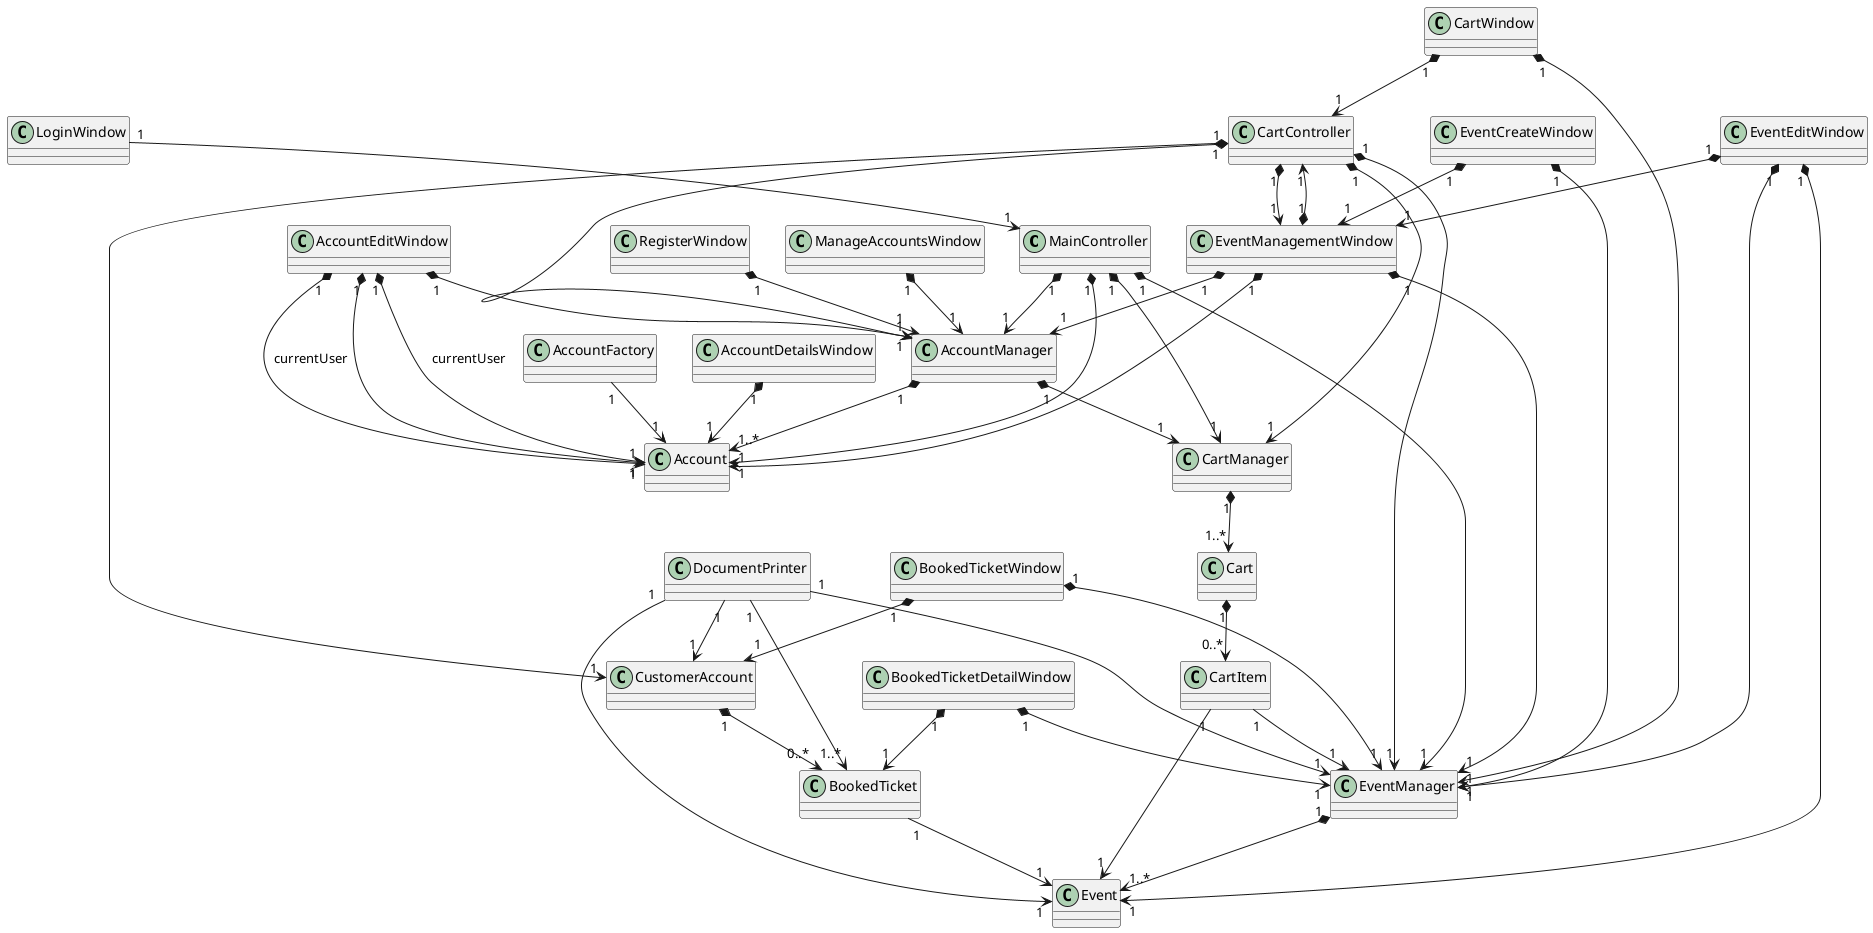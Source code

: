 @startuml
package controller {
    class CartController {
        - EventManager eventManager
        - EventManagementWindow eventManagementWindow
        - CustomerAccount currentUser
        - CartManager cartManager
        - AccountManager accountManager
        + CartController(EventManager, EventManagementWindow, CustomerAccount, CartManager, AccountManager)
        + addToCart(Event, int)
        + getCart(): Cart
        + clearCart()
        + purchaseCart()
    }

    class MainController {
        - AccountManager accountManager
        - EventManager eventManager
        - CartManager cartManager
        - Account currentUser
        - static MainController mainController
        + MainController()
        + getMainController(): MainController
        + showLoginScreen()
        + showEventManagementWindow(Account)
        + getAccountManager(): AccountManager
        + getCurrentUser(): Account
        + main(String[])
    }
}

package dataManager {
    class AccountManager {
        - List<Account> accounts
        - static final String SAVE_DIR = "Saves"
        - static final String FILE_NAME = "Saves/accounts.ser"
        - CartManager cartManager
        + AccountManager(CartManager)
        + addAccount(Account)
        + removeAccount(Account, Account)
        + getAccount(String): Account
        + getAccounts(): List<Account>
        + saveAccounts()
        + loadAccounts()
    }

    class CartManager {
        - Map<String, Cart> carts
        - static final String SAVE_DIR = "Saves"
        - static final String FILE_NAME = "Saves/carts.ser"
        + CartManager()
        + addCart(Account, Cart)
        + removeCart(Account)
        + getCart(Account): Cart
    }

    class EventManager {
        - List<Event> events
        - static final String SAVE_DIR = "Saves"
        - static final String FILE_NAME = "Saves/events.ser"
        + EventManager()
        + addEvent(Event)
        + removeEvent(Event)
        + removeEventByName(String)
        + getEvents(): List<Event>
        + doEventExist(String): boolean
        + getEventByName(String): Event
        + getEventByUuid(UUID): Event
        + saveEvents()
        + loadEvents()
    }

    class DocumentPrinter {
        + static printTickets(Event, int, CustomerAccount)
        + static printReceipt(List<BookedTicket>, CustomerAccount, EventManager)
    }

    class AccountFactory {
        + static createAccount(String, String, String): Account
    }
}

package utils {
    class Cart {
        - List<CartItem> items
        + Cart()
        + addItem(UUID, int)
        + getItems(): List<CartItem>
        + clear()
        + purchase()
        + getTotalPrice(EventManager): double
    }

    class CartItem {
        - UUID eventUuid
        - int quantity
        + CartItem(UUID, int)
        + getEventUuid(): UUID
        + getQuantity(): int
        + setQuantity(int)
        + getTotalPrice(EventManager): double
    }

    class Event {
        - UUID uuid
        - String name
        - String location
        - String date
        - String startTime
        - String endTime
        - double price
        - int totalTickets
        - int soldTickets
        + Event(String, String, String, String, String, double, int)
        + getUuid(): UUID
        + getName(): String
        + getLocation(): String
        + getDate(): String
        + getStartTime(): String
        + getEndTime(): String
        + getPrice(): double
        + getTotalTickets(): int
        + getSoldTickets(): int
        + setSoldTickets(int)
        + setName(String)
        + setLocation(String)
        + setDate(String)
        + setStartTime(String)
        + setEndTime(String)
        + setPrice(double)
        + setTotalTickets(int)
    }

    class BookedTicket {
        - UUID eventUuid
        - int quantity
        - double pricePerTicket
        + BookedTicket(UUID, int, double)
        + getEventUuid(): UUID
        + getQuantity(): int
        + getPricePerTicket(): double
        + getTotalPrice(): double
    }
}

package utils.Konto {
    abstract class Account {
        - String benutzername
        - String passwort
        + Account(String, String)
        + getBenutzername(): String
        + getPasswort(): String
        + setBenutzername(String)
        + setPasswort(String)
    }

    class CustomerAccount extends Account {
        - List<BookedTicket> bookedTickets
        + CustomerAccount(String, String)
        + getBookedTickets(): List<BookedTicket>
        + addBookedTicket(BookedTicket)
    }

    class AdminAccount extends Account {
        + AdminAccount(String, String)
    }
}

package gui {
    abstract class Window {
        - JFrame frame
        + Window(String, int, int)
        + show()
    }

    class EventManagementWindow extends Window {
        - JTable table
        - DefaultTableModel tableModel
        - EventManager eventManager
        - AccountManager accountManager
        - CartController cartController
        - Account currentUser
        + EventManagementWindow(EventManager, Account, CartManager)
        + updateTable()
    }

    class CartWindow extends Window {
        - CartController cartController
        - EventManager eventManager
        - JTable table
        - DefaultTableModel tableModel
        - JLabel totalPriceLabel
        + CartWindow(CartController, EventManager)
        + updateTable()
    }

    class LoginWindow extends Window {
        - JTextField usernameField
        - JPasswordField passwordField
        + LoginWindow()
    }

    class EventCreateWindow extends Window {
        - EventManager eventManager
        - JTextField nameField
        - JTextField locationField
        - JTextField dateField
        - JTextField startTimeField
        - JTextField endTimeField
        - JTextField priceField
        - JTextField totalTicketsField
        + EventCreateWindow(EventManager, EventManagementWindow)
    }

    class EventEditWindow extends Window {
        - EventManager eventManager
        - Event event
        - JTextField nameField
        - JTextField locationField
        - JTextField dateField
        - JTextField startTimeField
        - JTextField endTimeField
        - JTextField priceField
        - JTextField totalTicketsField
        + EventEditWindow(Event, EventManager, EventManagementWindow)
    }

    class BookedTicketWindow extends Window {
        - CustomerAccount currentUser
        - EventManager eventManager
        - JTable table
        - DefaultTableModel tableModel
        + BookedTicketWindow(CustomerAccount, EventManager)
    }

    class BookedTicketDetailWindow extends Window {
        - BookedTicket ticket
        - EventManager eventManager
        + BookedTicketDetailWindow(BookedTicket, EventManager)
    }

    class AccountDetailsWindow extends Window {
        - Account account
        + AccountDetailsWindow(Account)
    }

    class AccountEditWindow extends Window {
        - JTextField usernameField
        - JPasswordField passwordField
        - JComboBox<String> accountTypeComboBox
        - AccountManager accountManager
        - Account account
        - Account currentUser
        + AccountEditWindow(AccountManager, Account, Account)
    }

    class RegisterWindow extends Window {
        - JTextField usernameField
        - JPasswordField passwordField
        - JPasswordField confirmPasswordField
        - JComboBox<String> accountTypeComboBox
        - AccountManager accountManager
        + RegisterWindow(AccountManager, boolean)
    }

    class ManageAccountsWindow extends Window {
        - JTable table
        - DefaultTableModel tableModel
        - AccountManager accountManager
        - Account currentUser
        + ManageAccountsWindow(AccountManager, Account)
        + updateTable()
    }
}

@startuml

' Relationen im Controller
MainController "1" *--> "1" AccountManager
MainController "1" *--> "1" EventManager
MainController "1" *--> "1" CartManager
MainController "1" *--> "1" Account

CartController "1" *--> "1" EventManager
CartController "1" *--> "1" EventManagementWindow
CartController "1" *--> "1" CustomerAccount
CartController "1" *--> "1" CartManager
CartController "1" *--> "1" AccountManager

' Relationen im Datenmanager
AccountManager "1" *--> "1..*" Account
AccountManager "1" *--> "1" CartManager

CartManager "1" *--> "1..*" Cart

EventManager "1" *--> "1..*" Event

DocumentPrinter "1" --> "1..*" BookedTicket
DocumentPrinter "1" --> "1" CustomerAccount
DocumentPrinter "1" --> "1" EventManager
DocumentPrinter "1" --> "1" Event

AccountFactory "1" --> "1" Account

' Relationen im Warenkorb
Cart "1" *--> "0..*" CartItem
CartItem "1" --> "1" EventManager
CartItem "1" --> "1" Event

' Relationen für Events und Buchungen
CustomerAccount "1" *--> "0..*" BookedTicket
BookedTicket "1" --> "1" Event

' Relationen für GUI-Klassen
EventManagementWindow "1" *--> "1" EventManager
EventManagementWindow "1" *--> "1" CartController
EventManagementWindow "1" *--> "1" AccountManager
EventManagementWindow "1" *--> "1" Account

CartWindow "1" *--> "1" CartController
CartWindow "1" *--> "1" EventManager

LoginWindow "1" --> "1" MainController

EventCreateWindow "1" *--> "1" EventManager
EventCreateWindow "1" *--> "1" EventManagementWindow

EventEditWindow "1" *--> "1" EventManager
EventEditWindow "1" *--> "1" Event
EventEditWindow "1" *--> "1" EventManagementWindow

BookedTicketWindow "1" *--> "1" CustomerAccount
BookedTicketWindow "1" *--> "1" EventManager

BookedTicketDetailWindow "1" *--> "1" BookedTicket
BookedTicketDetailWindow "1" *--> "1" EventManager

AccountDetailsWindow "1" *--> "1" Account

AccountEditWindow "1" *--> "1" AccountManager
AccountEditWindow "1" *--> "1" Account
AccountEditWindow "1" *--> "1" Account : currentUser


RegisterWindow "1" *--> "1" AccountManager

ManageAccountsWindow "1" *--> "1" AccountManager
AccountEditWindow "1" *--> "1" Account : currentUser


@enduml



@enduml
